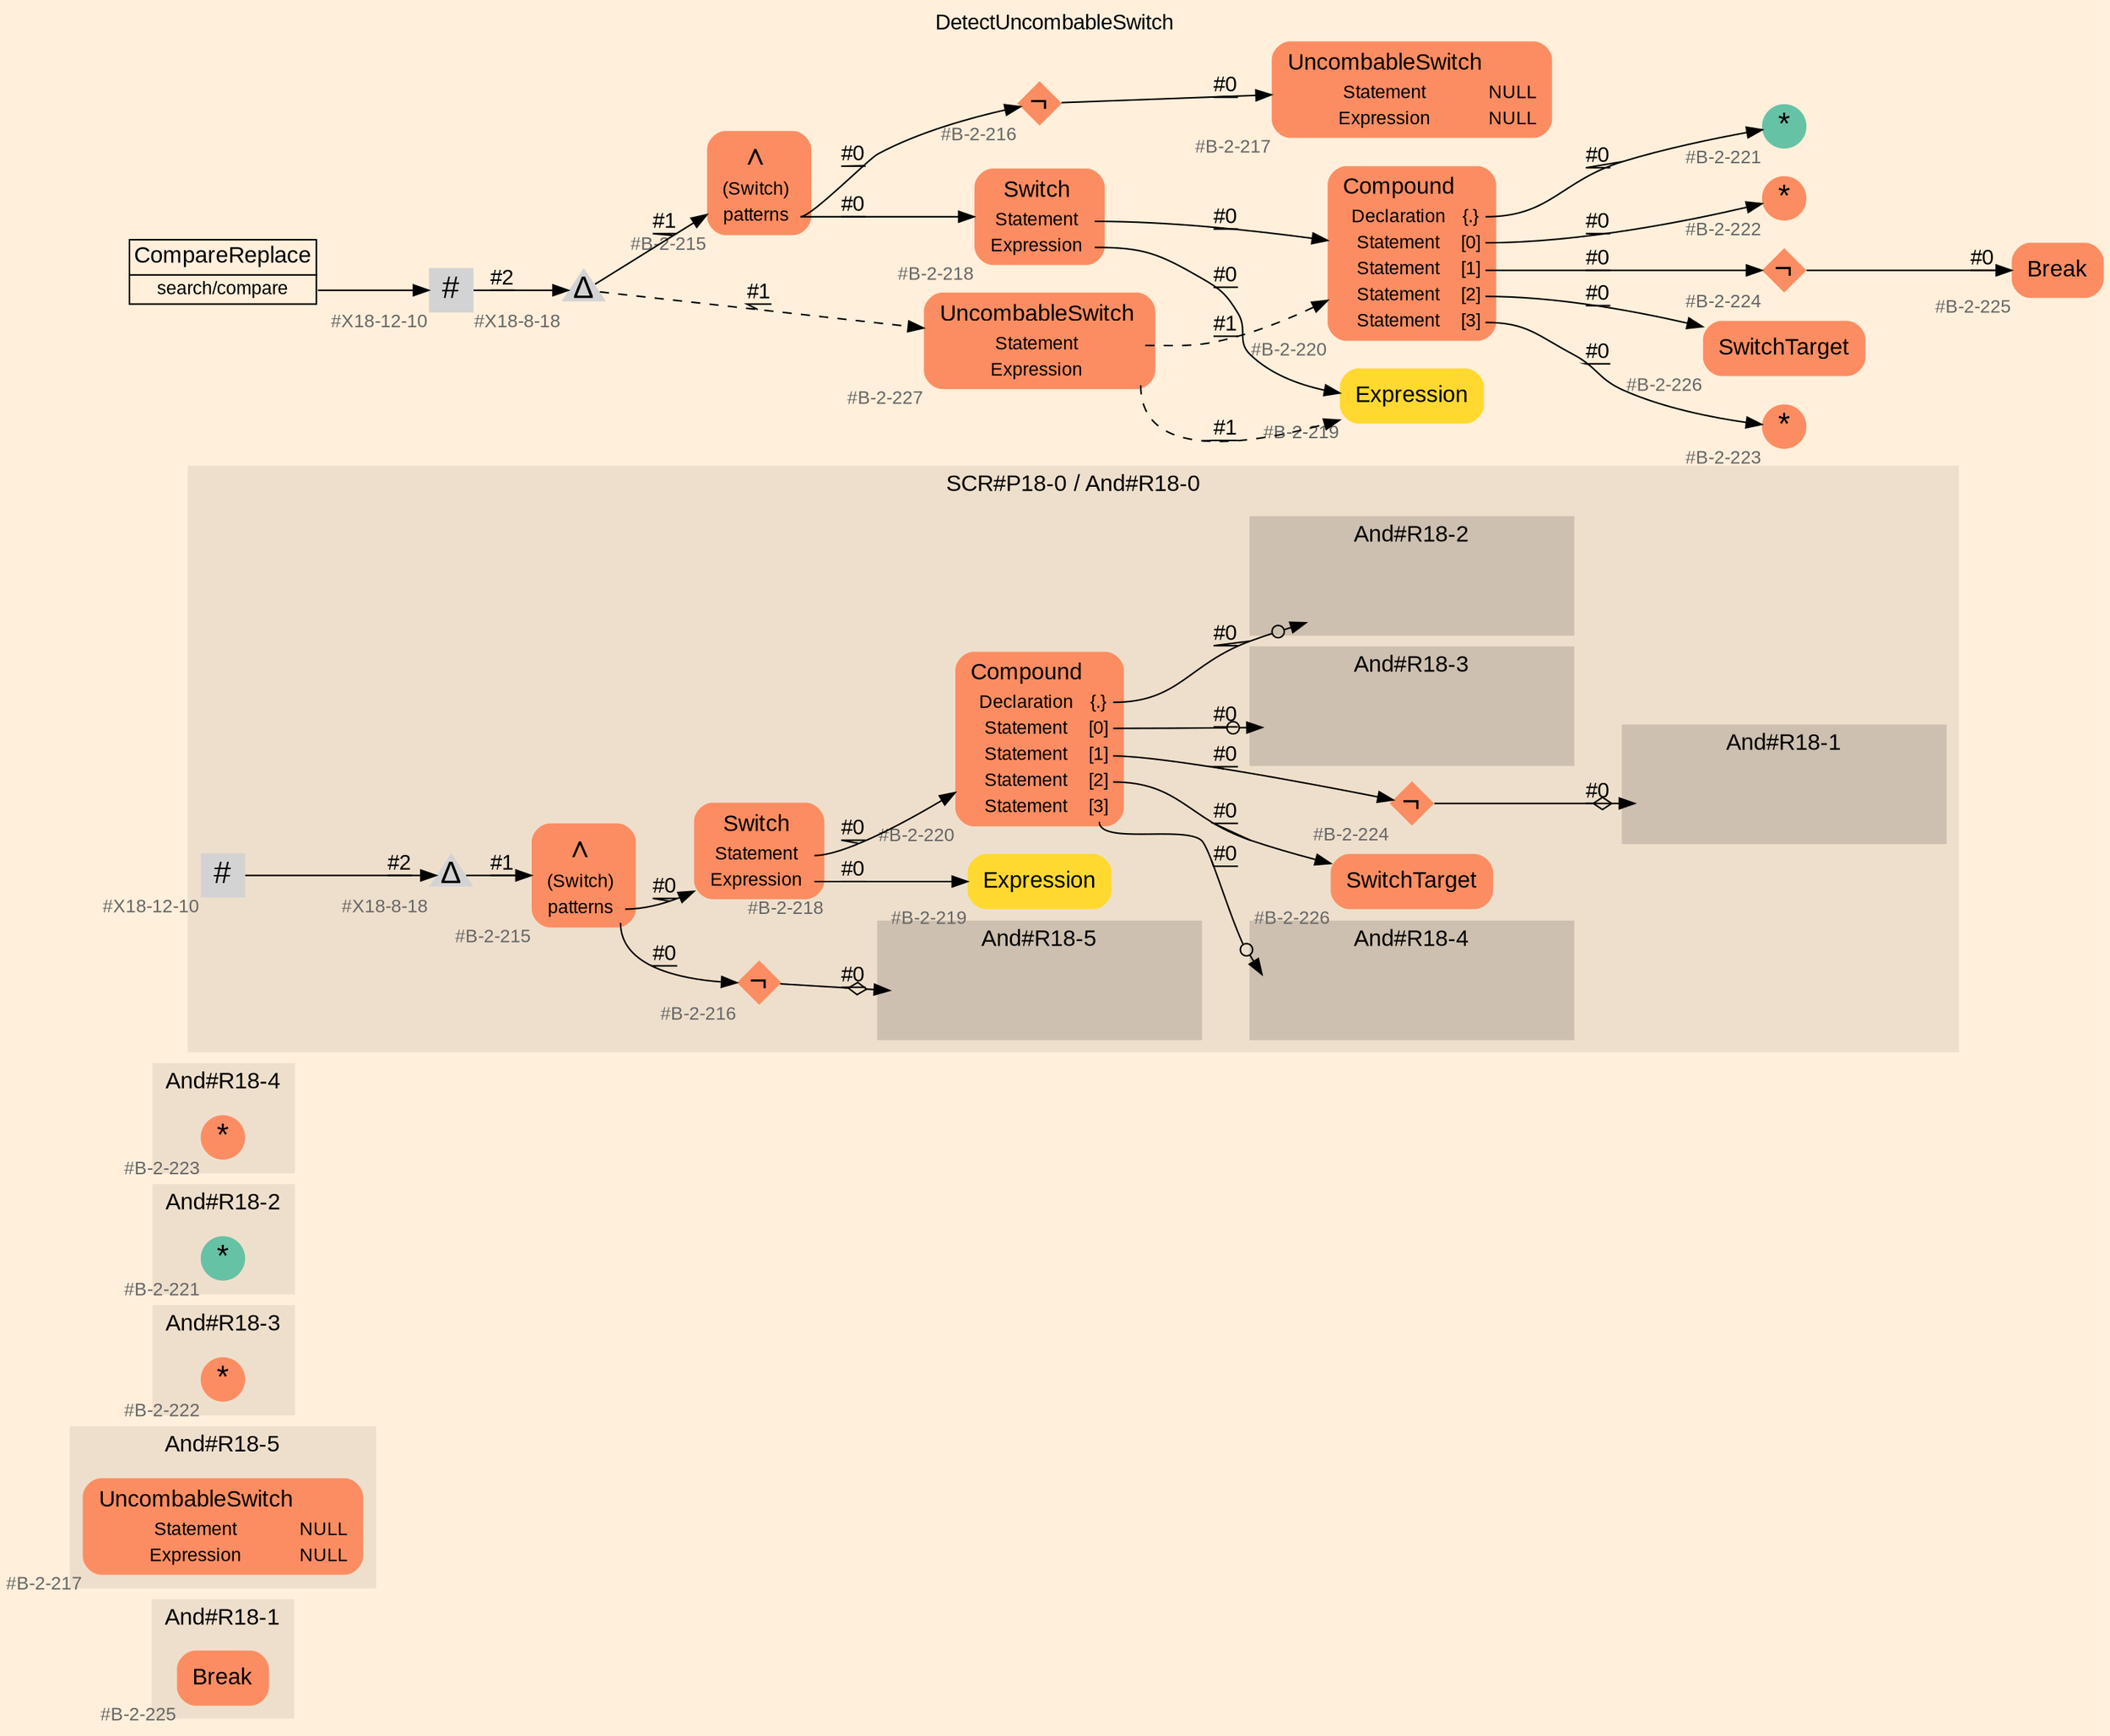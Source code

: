 digraph "DetectUncombableSwitch" {
label = "DetectUncombableSwitch"
labelloc = t
graph [
    rankdir = "LR"
    ranksep = 0.3
    bgcolor = antiquewhite1
    color = black
    fontcolor = black
    fontname = "Arial"
];
node [
    fontname = "Arial"
];
edge [
    fontname = "Arial"
];

// -------------------- figure And#R18-1 --------------------
// -------- region And#R18-1 ----------
subgraph "clusterAnd#R18-1" {
    label = "And#R18-1"
    style = "filled"
    color = antiquewhite2
    fontsize = "15"
    // -------- block And#R18-1/#B-2-225 ----------
    "And#R18-1/#B-2-225" [
        fillcolor = "/set28/2"
        xlabel = "#B-2-225"
        fontsize = "12"
        fontcolor = grey40
        shape = "plaintext"
        label = <<TABLE BORDER="0" CELLBORDER="0" CELLSPACING="0">
         <TR><TD><FONT COLOR="black" POINT-SIZE="15">Break</FONT></TD></TR>
        </TABLE>>
        style = "rounded,filled"
    ];
    
}


// -------------------- figure And#R18-5 --------------------
// -------- region And#R18-5 ----------
subgraph "clusterAnd#R18-5" {
    label = "And#R18-5"
    style = "filled"
    color = antiquewhite2
    fontsize = "15"
    // -------- block And#R18-5/#B-2-217 ----------
    "And#R18-5/#B-2-217" [
        fillcolor = "/set28/2"
        xlabel = "#B-2-217"
        fontsize = "12"
        fontcolor = grey40
        shape = "plaintext"
        label = <<TABLE BORDER="0" CELLBORDER="0" CELLSPACING="0">
         <TR><TD><FONT COLOR="black" POINT-SIZE="15">UncombableSwitch</FONT></TD></TR>
         <TR><TD><FONT COLOR="black" POINT-SIZE="12">Statement</FONT></TD><TD PORT="port0"><FONT COLOR="black" POINT-SIZE="12">NULL</FONT></TD></TR>
         <TR><TD><FONT COLOR="black" POINT-SIZE="12">Expression</FONT></TD><TD PORT="port1"><FONT COLOR="black" POINT-SIZE="12">NULL</FONT></TD></TR>
        </TABLE>>
        style = "rounded,filled"
    ];
    
}


// -------------------- figure And#R18-3 --------------------
// -------- region And#R18-3 ----------
subgraph "clusterAnd#R18-3" {
    label = "And#R18-3"
    style = "filled"
    color = antiquewhite2
    fontsize = "15"
    // -------- block And#R18-3/#B-2-222 ----------
    "And#R18-3/#B-2-222" [
        fillcolor = "/set28/2"
        xlabel = "#B-2-222"
        fontsize = "12"
        fontcolor = grey40
        shape = "circle"
        label = <<FONT COLOR="black" POINT-SIZE="20">*</FONT>>
        style = "filled"
        penwidth = 0.0
        fixedsize = true
        width = 0.4
        height = 0.4
    ];
    
}


// -------------------- figure And#R18-2 --------------------
// -------- region And#R18-2 ----------
subgraph "clusterAnd#R18-2" {
    label = "And#R18-2"
    style = "filled"
    color = antiquewhite2
    fontsize = "15"
    // -------- block And#R18-2/#B-2-221 ----------
    "And#R18-2/#B-2-221" [
        fillcolor = "/set28/1"
        xlabel = "#B-2-221"
        fontsize = "12"
        fontcolor = grey40
        shape = "circle"
        label = <<FONT COLOR="black" POINT-SIZE="20">*</FONT>>
        style = "filled"
        penwidth = 0.0
        fixedsize = true
        width = 0.4
        height = 0.4
    ];
    
}


// -------------------- figure And#R18-4 --------------------
// -------- region And#R18-4 ----------
subgraph "clusterAnd#R18-4" {
    label = "And#R18-4"
    style = "filled"
    color = antiquewhite2
    fontsize = "15"
    // -------- block And#R18-4/#B-2-223 ----------
    "And#R18-4/#B-2-223" [
        fillcolor = "/set28/2"
        xlabel = "#B-2-223"
        fontsize = "12"
        fontcolor = grey40
        shape = "circle"
        label = <<FONT COLOR="black" POINT-SIZE="20">*</FONT>>
        style = "filled"
        penwidth = 0.0
        fixedsize = true
        width = 0.4
        height = 0.4
    ];
    
}


// -------------------- figure And#R18-0 --------------------
// -------- region And#R18-0 ----------
subgraph "clusterAnd#R18-0" {
    label = "SCR#P18-0 / And#R18-0"
    style = "filled"
    color = antiquewhite2
    fontsize = "15"
    // -------- block And#R18-0/#B-2-219 ----------
    "And#R18-0/#B-2-219" [
        fillcolor = "/set28/6"
        xlabel = "#B-2-219"
        fontsize = "12"
        fontcolor = grey40
        shape = "plaintext"
        label = <<TABLE BORDER="0" CELLBORDER="0" CELLSPACING="0">
         <TR><TD><FONT COLOR="black" POINT-SIZE="15">Expression</FONT></TD></TR>
        </TABLE>>
        style = "rounded,filled"
    ];
    
    // -------- block And#R18-0/#X18-8-18 ----------
    "And#R18-0/#X18-8-18" [
        xlabel = "#X18-8-18"
        fontsize = "12"
        fontcolor = grey40
        shape = "triangle"
        label = <<FONT COLOR="black" POINT-SIZE="20">Δ</FONT>>
        style = "filled"
        penwidth = 0.0
        fixedsize = true
        width = 0.4
        height = 0.4
    ];
    
    // -------- block And#R18-0/#X18-12-10 ----------
    "And#R18-0/#X18-12-10" [
        xlabel = "#X18-12-10"
        fontsize = "12"
        fontcolor = grey40
        shape = "square"
        label = <<FONT COLOR="black" POINT-SIZE="20">#</FONT>>
        style = "filled"
        penwidth = 0.0
        fixedsize = true
        width = 0.4
        height = 0.4
    ];
    
    // -------- block And#R18-0/#B-2-215 ----------
    "And#R18-0/#B-2-215" [
        fillcolor = "/set28/2"
        xlabel = "#B-2-215"
        fontsize = "12"
        fontcolor = grey40
        shape = "plaintext"
        label = <<TABLE BORDER="0" CELLBORDER="0" CELLSPACING="0">
         <TR><TD><FONT COLOR="black" POINT-SIZE="20">∧</FONT></TD></TR>
         <TR><TD><FONT COLOR="black" POINT-SIZE="12">(Switch)</FONT></TD><TD PORT="port0"></TD></TR>
         <TR><TD><FONT COLOR="black" POINT-SIZE="12">patterns</FONT></TD><TD PORT="port1"></TD></TR>
        </TABLE>>
        style = "rounded,filled"
    ];
    
    // -------- block And#R18-0/#B-2-226 ----------
    "And#R18-0/#B-2-226" [
        fillcolor = "/set28/2"
        xlabel = "#B-2-226"
        fontsize = "12"
        fontcolor = grey40
        shape = "plaintext"
        label = <<TABLE BORDER="0" CELLBORDER="0" CELLSPACING="0">
         <TR><TD><FONT COLOR="black" POINT-SIZE="15">SwitchTarget</FONT></TD></TR>
        </TABLE>>
        style = "rounded,filled"
    ];
    
    // -------- block And#R18-0/#B-2-216 ----------
    "And#R18-0/#B-2-216" [
        fillcolor = "/set28/2"
        xlabel = "#B-2-216"
        fontsize = "12"
        fontcolor = grey40
        shape = "diamond"
        label = <<FONT COLOR="black" POINT-SIZE="20">¬</FONT>>
        style = "filled"
        penwidth = 0.0
        fixedsize = true
        width = 0.4
        height = 0.4
    ];
    
    // -------- block And#R18-0/#B-2-218 ----------
    "And#R18-0/#B-2-218" [
        fillcolor = "/set28/2"
        xlabel = "#B-2-218"
        fontsize = "12"
        fontcolor = grey40
        shape = "plaintext"
        label = <<TABLE BORDER="0" CELLBORDER="0" CELLSPACING="0">
         <TR><TD><FONT COLOR="black" POINT-SIZE="15">Switch</FONT></TD></TR>
         <TR><TD><FONT COLOR="black" POINT-SIZE="12">Statement</FONT></TD><TD PORT="port0"></TD></TR>
         <TR><TD><FONT COLOR="black" POINT-SIZE="12">Expression</FONT></TD><TD PORT="port1"></TD></TR>
        </TABLE>>
        style = "rounded,filled"
    ];
    
    // -------- block And#R18-0/#B-2-224 ----------
    "And#R18-0/#B-2-224" [
        fillcolor = "/set28/2"
        xlabel = "#B-2-224"
        fontsize = "12"
        fontcolor = grey40
        shape = "diamond"
        label = <<FONT COLOR="black" POINT-SIZE="20">¬</FONT>>
        style = "filled"
        penwidth = 0.0
        fixedsize = true
        width = 0.4
        height = 0.4
    ];
    
    // -------- block And#R18-0/#B-2-220 ----------
    "And#R18-0/#B-2-220" [
        fillcolor = "/set28/2"
        xlabel = "#B-2-220"
        fontsize = "12"
        fontcolor = grey40
        shape = "plaintext"
        label = <<TABLE BORDER="0" CELLBORDER="0" CELLSPACING="0">
         <TR><TD><FONT COLOR="black" POINT-SIZE="15">Compound</FONT></TD></TR>
         <TR><TD><FONT COLOR="black" POINT-SIZE="12">Declaration</FONT></TD><TD PORT="port0"><FONT COLOR="black" POINT-SIZE="12">{.}</FONT></TD></TR>
         <TR><TD><FONT COLOR="black" POINT-SIZE="12">Statement</FONT></TD><TD PORT="port1"><FONT COLOR="black" POINT-SIZE="12">[0]</FONT></TD></TR>
         <TR><TD><FONT COLOR="black" POINT-SIZE="12">Statement</FONT></TD><TD PORT="port2"><FONT COLOR="black" POINT-SIZE="12">[1]</FONT></TD></TR>
         <TR><TD><FONT COLOR="black" POINT-SIZE="12">Statement</FONT></TD><TD PORT="port3"><FONT COLOR="black" POINT-SIZE="12">[2]</FONT></TD></TR>
         <TR><TD><FONT COLOR="black" POINT-SIZE="12">Statement</FONT></TD><TD PORT="port4"><FONT COLOR="black" POINT-SIZE="12">[3]</FONT></TD></TR>
        </TABLE>>
        style = "rounded,filled"
    ];
    
    // -------- region And#R18-0/And#R18-1 ----------
    subgraph "clusterAnd#R18-0/And#R18-1" {
        label = "And#R18-1"
        style = "filled"
        color = antiquewhite3
        fontsize = "15"
        // -------- block And#R18-0/And#R18-1/#B-2-225 ----------
        "And#R18-0/And#R18-1/#B-2-225" [
            fillcolor = "/set28/2"
            xlabel = "#B-2-225"
            fontsize = "12"
            fontcolor = grey40
            shape = "none"
            style = "invisible"
        ];
        
    }
    
    // -------- region And#R18-0/And#R18-2 ----------
    subgraph "clusterAnd#R18-0/And#R18-2" {
        label = "And#R18-2"
        style = "filled"
        color = antiquewhite3
        fontsize = "15"
        // -------- block And#R18-0/And#R18-2/#B-2-221 ----------
        "And#R18-0/And#R18-2/#B-2-221" [
            fillcolor = "/set28/1"
            xlabel = "#B-2-221"
            fontsize = "12"
            fontcolor = grey40
            shape = "none"
            style = "invisible"
        ];
        
    }
    
    // -------- region And#R18-0/And#R18-3 ----------
    subgraph "clusterAnd#R18-0/And#R18-3" {
        label = "And#R18-3"
        style = "filled"
        color = antiquewhite3
        fontsize = "15"
        // -------- block And#R18-0/And#R18-3/#B-2-222 ----------
        "And#R18-0/And#R18-3/#B-2-222" [
            fillcolor = "/set28/2"
            xlabel = "#B-2-222"
            fontsize = "12"
            fontcolor = grey40
            shape = "none"
            style = "invisible"
        ];
        
    }
    
    // -------- region And#R18-0/And#R18-4 ----------
    subgraph "clusterAnd#R18-0/And#R18-4" {
        label = "And#R18-4"
        style = "filled"
        color = antiquewhite3
        fontsize = "15"
        // -------- block And#R18-0/And#R18-4/#B-2-223 ----------
        "And#R18-0/And#R18-4/#B-2-223" [
            fillcolor = "/set28/2"
            xlabel = "#B-2-223"
            fontsize = "12"
            fontcolor = grey40
            shape = "none"
            style = "invisible"
        ];
        
    }
    
    // -------- region And#R18-0/And#R18-5 ----------
    subgraph "clusterAnd#R18-0/And#R18-5" {
        label = "And#R18-5"
        style = "filled"
        color = antiquewhite3
        fontsize = "15"
        // -------- block And#R18-0/And#R18-5/#B-2-217 ----------
        "And#R18-0/And#R18-5/#B-2-217" [
            fillcolor = "/set28/2"
            xlabel = "#B-2-217"
            fontsize = "12"
            fontcolor = grey40
            shape = "none"
            style = "invisible"
        ];
        
    }
    
}

"And#R18-0/#X18-8-18" -> "And#R18-0/#B-2-215" [
    label = "#1"
    decorate = true
    color = black
    fontcolor = black
];

"And#R18-0/#X18-12-10" -> "And#R18-0/#X18-8-18" [
    label = "#2"
    decorate = true
    color = black
    fontcolor = black
];

"And#R18-0/#B-2-215":port1 -> "And#R18-0/#B-2-216" [
    label = "#0"
    decorate = true
    color = black
    fontcolor = black
];

"And#R18-0/#B-2-215":port1 -> "And#R18-0/#B-2-218" [
    label = "#0"
    decorate = true
    color = black
    fontcolor = black
];

"And#R18-0/#B-2-216" -> "And#R18-0/And#R18-5/#B-2-217" [
    arrowhead="normalnoneodiamond"
    label = "#0"
    decorate = true
    color = black
    fontcolor = black
];

"And#R18-0/#B-2-218":port0 -> "And#R18-0/#B-2-220" [
    label = "#0"
    decorate = true
    color = black
    fontcolor = black
];

"And#R18-0/#B-2-218":port1 -> "And#R18-0/#B-2-219" [
    label = "#0"
    decorate = true
    color = black
    fontcolor = black
];

"And#R18-0/#B-2-224" -> "And#R18-0/And#R18-1/#B-2-225" [
    arrowhead="normalnoneodiamond"
    label = "#0"
    decorate = true
    color = black
    fontcolor = black
];

"And#R18-0/#B-2-220":port0 -> "And#R18-0/And#R18-2/#B-2-221" [
    arrowhead="normalnoneodot"
    label = "#0"
    decorate = true
    color = black
    fontcolor = black
];

"And#R18-0/#B-2-220":port1 -> "And#R18-0/And#R18-3/#B-2-222" [
    arrowhead="normalnoneodot"
    label = "#0"
    decorate = true
    color = black
    fontcolor = black
];

"And#R18-0/#B-2-220":port2 -> "And#R18-0/#B-2-224" [
    label = "#0"
    decorate = true
    color = black
    fontcolor = black
];

"And#R18-0/#B-2-220":port3 -> "And#R18-0/#B-2-226" [
    label = "#0"
    decorate = true
    color = black
    fontcolor = black
];

"And#R18-0/#B-2-220":port4 -> "And#R18-0/And#R18-4/#B-2-223" [
    arrowhead="normalnoneodot"
    label = "#0"
    decorate = true
    color = black
    fontcolor = black
];


// -------------------- transformation figure --------------------
// -------- block CR#X18-10-18 ----------
"CR#X18-10-18" [
    fillcolor = antiquewhite1
    fontsize = "12"
    fontcolor = grey40
    shape = "plaintext"
    label = <<TABLE BORDER="0" CELLBORDER="1" CELLSPACING="0">
     <TR><TD><FONT COLOR="black" POINT-SIZE="15">CompareReplace</FONT></TD></TR>
     <TR><TD PORT="port0"><FONT COLOR="black" POINT-SIZE="12">search/compare</FONT></TD></TR>
    </TABLE>>
    style = "filled"
    color = black
];

// -------- block #X18-12-10 ----------
"#X18-12-10" [
    xlabel = "#X18-12-10"
    fontsize = "12"
    fontcolor = grey40
    shape = "square"
    label = <<FONT COLOR="black" POINT-SIZE="20">#</FONT>>
    style = "filled"
    penwidth = 0.0
    fixedsize = true
    width = 0.4
    height = 0.4
];

// -------- block #X18-8-18 ----------
"#X18-8-18" [
    xlabel = "#X18-8-18"
    fontsize = "12"
    fontcolor = grey40
    shape = "triangle"
    label = <<FONT COLOR="black" POINT-SIZE="20">Δ</FONT>>
    style = "filled"
    penwidth = 0.0
    fixedsize = true
    width = 0.4
    height = 0.4
];

// -------- block #B-2-215 ----------
"#B-2-215" [
    fillcolor = "/set28/2"
    xlabel = "#B-2-215"
    fontsize = "12"
    fontcolor = grey40
    shape = "plaintext"
    label = <<TABLE BORDER="0" CELLBORDER="0" CELLSPACING="0">
     <TR><TD><FONT COLOR="black" POINT-SIZE="20">∧</FONT></TD></TR>
     <TR><TD><FONT COLOR="black" POINT-SIZE="12">(Switch)</FONT></TD><TD PORT="port0"></TD></TR>
     <TR><TD><FONT COLOR="black" POINT-SIZE="12">patterns</FONT></TD><TD PORT="port1"></TD></TR>
    </TABLE>>
    style = "rounded,filled"
];

// -------- block #B-2-216 ----------
"#B-2-216" [
    fillcolor = "/set28/2"
    xlabel = "#B-2-216"
    fontsize = "12"
    fontcolor = grey40
    shape = "diamond"
    label = <<FONT COLOR="black" POINT-SIZE="20">¬</FONT>>
    style = "filled"
    penwidth = 0.0
    fixedsize = true
    width = 0.4
    height = 0.4
];

// -------- block #B-2-217 ----------
"#B-2-217" [
    fillcolor = "/set28/2"
    xlabel = "#B-2-217"
    fontsize = "12"
    fontcolor = grey40
    shape = "plaintext"
    label = <<TABLE BORDER="0" CELLBORDER="0" CELLSPACING="0">
     <TR><TD><FONT COLOR="black" POINT-SIZE="15">UncombableSwitch</FONT></TD></TR>
     <TR><TD><FONT COLOR="black" POINT-SIZE="12">Statement</FONT></TD><TD PORT="port0"><FONT COLOR="black" POINT-SIZE="12">NULL</FONT></TD></TR>
     <TR><TD><FONT COLOR="black" POINT-SIZE="12">Expression</FONT></TD><TD PORT="port1"><FONT COLOR="black" POINT-SIZE="12">NULL</FONT></TD></TR>
    </TABLE>>
    style = "rounded,filled"
];

// -------- block #B-2-218 ----------
"#B-2-218" [
    fillcolor = "/set28/2"
    xlabel = "#B-2-218"
    fontsize = "12"
    fontcolor = grey40
    shape = "plaintext"
    label = <<TABLE BORDER="0" CELLBORDER="0" CELLSPACING="0">
     <TR><TD><FONT COLOR="black" POINT-SIZE="15">Switch</FONT></TD></TR>
     <TR><TD><FONT COLOR="black" POINT-SIZE="12">Statement</FONT></TD><TD PORT="port0"></TD></TR>
     <TR><TD><FONT COLOR="black" POINT-SIZE="12">Expression</FONT></TD><TD PORT="port1"></TD></TR>
    </TABLE>>
    style = "rounded,filled"
];

// -------- block #B-2-220 ----------
"#B-2-220" [
    fillcolor = "/set28/2"
    xlabel = "#B-2-220"
    fontsize = "12"
    fontcolor = grey40
    shape = "plaintext"
    label = <<TABLE BORDER="0" CELLBORDER="0" CELLSPACING="0">
     <TR><TD><FONT COLOR="black" POINT-SIZE="15">Compound</FONT></TD></TR>
     <TR><TD><FONT COLOR="black" POINT-SIZE="12">Declaration</FONT></TD><TD PORT="port0"><FONT COLOR="black" POINT-SIZE="12">{.}</FONT></TD></TR>
     <TR><TD><FONT COLOR="black" POINT-SIZE="12">Statement</FONT></TD><TD PORT="port1"><FONT COLOR="black" POINT-SIZE="12">[0]</FONT></TD></TR>
     <TR><TD><FONT COLOR="black" POINT-SIZE="12">Statement</FONT></TD><TD PORT="port2"><FONT COLOR="black" POINT-SIZE="12">[1]</FONT></TD></TR>
     <TR><TD><FONT COLOR="black" POINT-SIZE="12">Statement</FONT></TD><TD PORT="port3"><FONT COLOR="black" POINT-SIZE="12">[2]</FONT></TD></TR>
     <TR><TD><FONT COLOR="black" POINT-SIZE="12">Statement</FONT></TD><TD PORT="port4"><FONT COLOR="black" POINT-SIZE="12">[3]</FONT></TD></TR>
    </TABLE>>
    style = "rounded,filled"
];

// -------- block #B-2-221 ----------
"#B-2-221" [
    fillcolor = "/set28/1"
    xlabel = "#B-2-221"
    fontsize = "12"
    fontcolor = grey40
    shape = "circle"
    label = <<FONT COLOR="black" POINT-SIZE="20">*</FONT>>
    style = "filled"
    penwidth = 0.0
    fixedsize = true
    width = 0.4
    height = 0.4
];

// -------- block #B-2-222 ----------
"#B-2-222" [
    fillcolor = "/set28/2"
    xlabel = "#B-2-222"
    fontsize = "12"
    fontcolor = grey40
    shape = "circle"
    label = <<FONT COLOR="black" POINT-SIZE="20">*</FONT>>
    style = "filled"
    penwidth = 0.0
    fixedsize = true
    width = 0.4
    height = 0.4
];

// -------- block #B-2-224 ----------
"#B-2-224" [
    fillcolor = "/set28/2"
    xlabel = "#B-2-224"
    fontsize = "12"
    fontcolor = grey40
    shape = "diamond"
    label = <<FONT COLOR="black" POINT-SIZE="20">¬</FONT>>
    style = "filled"
    penwidth = 0.0
    fixedsize = true
    width = 0.4
    height = 0.4
];

// -------- block #B-2-225 ----------
"#B-2-225" [
    fillcolor = "/set28/2"
    xlabel = "#B-2-225"
    fontsize = "12"
    fontcolor = grey40
    shape = "plaintext"
    label = <<TABLE BORDER="0" CELLBORDER="0" CELLSPACING="0">
     <TR><TD><FONT COLOR="black" POINT-SIZE="15">Break</FONT></TD></TR>
    </TABLE>>
    style = "rounded,filled"
];

// -------- block #B-2-226 ----------
"#B-2-226" [
    fillcolor = "/set28/2"
    xlabel = "#B-2-226"
    fontsize = "12"
    fontcolor = grey40
    shape = "plaintext"
    label = <<TABLE BORDER="0" CELLBORDER="0" CELLSPACING="0">
     <TR><TD><FONT COLOR="black" POINT-SIZE="15">SwitchTarget</FONT></TD></TR>
    </TABLE>>
    style = "rounded,filled"
];

// -------- block #B-2-223 ----------
"#B-2-223" [
    fillcolor = "/set28/2"
    xlabel = "#B-2-223"
    fontsize = "12"
    fontcolor = grey40
    shape = "circle"
    label = <<FONT COLOR="black" POINT-SIZE="20">*</FONT>>
    style = "filled"
    penwidth = 0.0
    fixedsize = true
    width = 0.4
    height = 0.4
];

// -------- block #B-2-219 ----------
"#B-2-219" [
    fillcolor = "/set28/6"
    xlabel = "#B-2-219"
    fontsize = "12"
    fontcolor = grey40
    shape = "plaintext"
    label = <<TABLE BORDER="0" CELLBORDER="0" CELLSPACING="0">
     <TR><TD><FONT COLOR="black" POINT-SIZE="15">Expression</FONT></TD></TR>
    </TABLE>>
    style = "rounded,filled"
];

// -------- block #B-2-227 ----------
"#B-2-227" [
    fillcolor = "/set28/2"
    xlabel = "#B-2-227"
    fontsize = "12"
    fontcolor = grey40
    shape = "plaintext"
    label = <<TABLE BORDER="0" CELLBORDER="0" CELLSPACING="0">
     <TR><TD><FONT COLOR="black" POINT-SIZE="15">UncombableSwitch</FONT></TD></TR>
     <TR><TD><FONT COLOR="black" POINT-SIZE="12">Statement</FONT></TD><TD PORT="port0"></TD></TR>
     <TR><TD><FONT COLOR="black" POINT-SIZE="12">Expression</FONT></TD><TD PORT="port1"></TD></TR>
    </TABLE>>
    style = "rounded,filled"
];

"CR#X18-10-18":port0 -> "#X18-12-10" [
    label = ""
    decorate = true
    color = black
    fontcolor = black
];

"#X18-12-10" -> "#X18-8-18" [
    label = "#2"
    decorate = true
    color = black
    fontcolor = black
];

"#X18-8-18" -> "#B-2-215" [
    label = "#1"
    decorate = true
    color = black
    fontcolor = black
];

"#X18-8-18" -> "#B-2-227" [
    style="dashed"
    label = "#1"
    decorate = true
    color = black
    fontcolor = black
];

"#B-2-215":port1 -> "#B-2-216" [
    label = "#0"
    decorate = true
    color = black
    fontcolor = black
];

"#B-2-215":port1 -> "#B-2-218" [
    label = "#0"
    decorate = true
    color = black
    fontcolor = black
];

"#B-2-216" -> "#B-2-217" [
    label = "#0"
    decorate = true
    color = black
    fontcolor = black
];

"#B-2-218":port0 -> "#B-2-220" [
    label = "#0"
    decorate = true
    color = black
    fontcolor = black
];

"#B-2-218":port1 -> "#B-2-219" [
    label = "#0"
    decorate = true
    color = black
    fontcolor = black
];

"#B-2-220":port0 -> "#B-2-221" [
    label = "#0"
    decorate = true
    color = black
    fontcolor = black
];

"#B-2-220":port1 -> "#B-2-222" [
    label = "#0"
    decorate = true
    color = black
    fontcolor = black
];

"#B-2-220":port2 -> "#B-2-224" [
    label = "#0"
    decorate = true
    color = black
    fontcolor = black
];

"#B-2-220":port3 -> "#B-2-226" [
    label = "#0"
    decorate = true
    color = black
    fontcolor = black
];

"#B-2-220":port4 -> "#B-2-223" [
    label = "#0"
    decorate = true
    color = black
    fontcolor = black
];

"#B-2-224" -> "#B-2-225" [
    label = "#0"
    decorate = true
    color = black
    fontcolor = black
];

"#B-2-227":port0 -> "#B-2-220" [
    style="dashed"
    label = "#1"
    decorate = true
    color = black
    fontcolor = black
];

"#B-2-227":port1 -> "#B-2-219" [
    style="dashed"
    label = "#1"
    decorate = true
    color = black
    fontcolor = black
];


}
